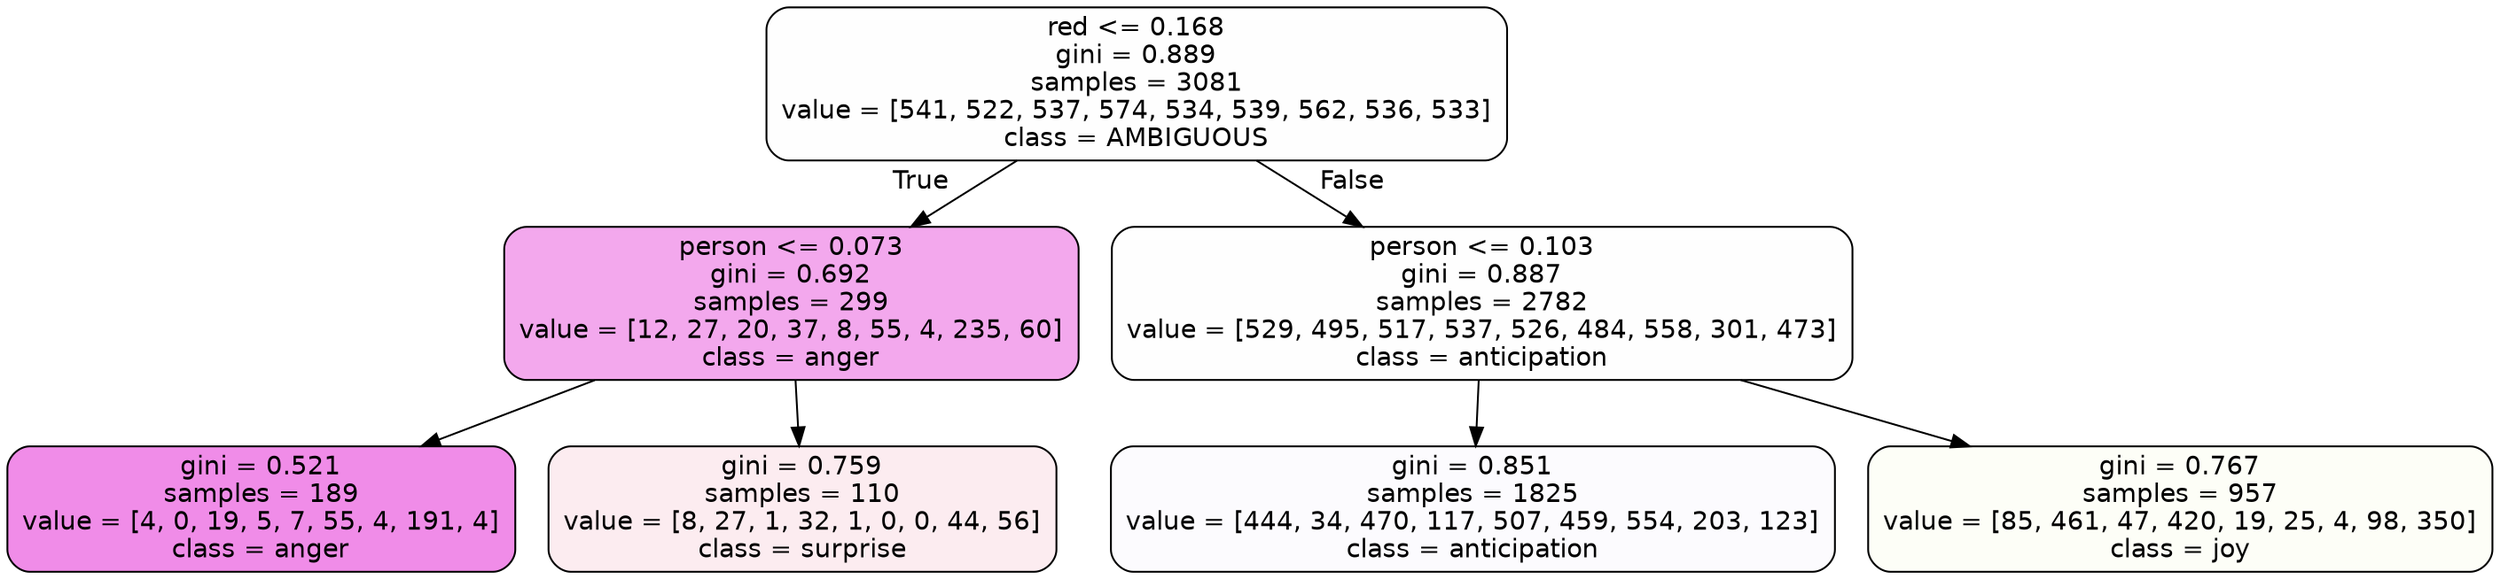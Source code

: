 digraph Tree {
node [shape=box, style="filled, rounded", color="black", fontname=helvetica] ;
edge [fontname=helvetica] ;
0 [label="red <= 0.168\ngini = 0.889\nsamples = 3081\nvalue = [541, 522, 537, 574, 534, 539, 562, 536, 533]\nclass = AMBIGUOUS", fillcolor="#39e58101"] ;
1 [label="person <= 0.073\ngini = 0.692\nsamples = 299\nvalue = [12, 27, 20, 37, 8, 55, 4, 235, 60]\nclass = anger", fillcolor="#e539d770"] ;
0 -> 1 [labeldistance=2.5, labelangle=45, headlabel="True"] ;
2 [label="gini = 0.521\nsamples = 189\nvalue = [4, 0, 19, 5, 7, 55, 4, 191, 4]\nclass = anger", fillcolor="#e539d794"] ;
1 -> 2 ;
3 [label="gini = 0.759\nsamples = 110\nvalue = [8, 27, 1, 32, 1, 0, 0, 44, 56]\nclass = surprise", fillcolor="#e5396418"] ;
1 -> 3 ;
4 [label="person <= 0.103\ngini = 0.887\nsamples = 2782\nvalue = [529, 495, 517, 537, 526, 484, 558, 301, 473]\nclass = anticipation", fillcolor="#8139e501"] ;
0 -> 4 [labeldistance=2.5, labelangle=-45, headlabel="False"] ;
5 [label="gini = 0.851\nsamples = 1825\nvalue = [444, 34, 470, 117, 507, 459, 554, 203, 123]\nclass = anticipation", fillcolor="#8139e505"] ;
4 -> 5 ;
6 [label="gini = 0.767\nsamples = 957\nvalue = [85, 461, 47, 420, 19, 25, 4, 98, 350]\nclass = joy", fillcolor="#d7e5390a"] ;
4 -> 6 ;
}